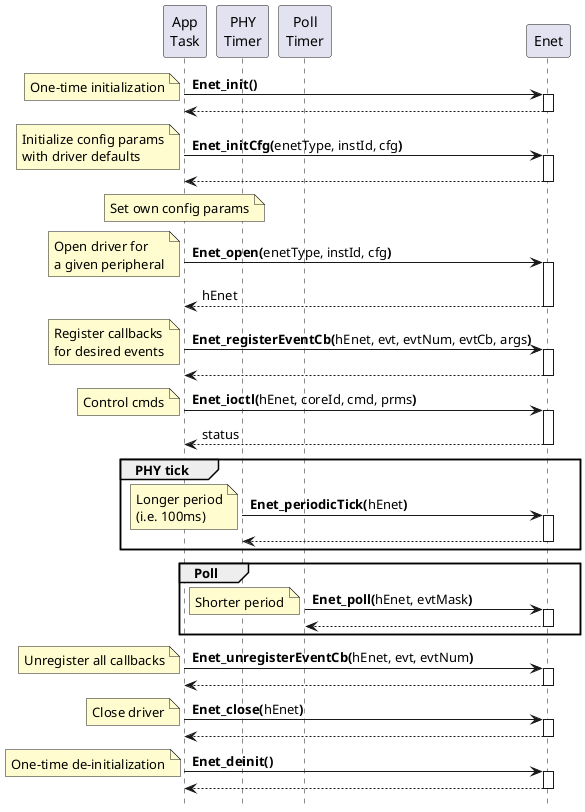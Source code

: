  @startuml
'Enet life-cycle sequence

skinparam sequence {
    BoxBorderColor black
    'GroupBorderThickness .8
    GroupBodyBackgroundColor transparent
}

skinparam note {
    BackgroundColor #FFFDD0
}

hide footbox

participant App1   as "App\nTask"        order 1
participant Timer1 as "PHY\nTimer"       order 2
participant Timer2 as "Poll\nTimer"      order 3
participant Enet   as "Enet"             order 4

App1  -> Enet           : <b>Enet_init()</b>
note left               : One-time initialization
activate Enet
Enet --> App1
deactivate Enet

App1  -> Enet           : <b>Enet_initCfg(</b>enetType, instId, cfg<b>)</b>
note left               : Initialize config params\nwith driver defaults
activate Enet
Enet --> App1           :
deactivate Enet

note over App1          : Set own config params

App1  -> Enet           : <b>Enet_open(</b>enetType, instId, cfg<b>)</b>
note left               : Open driver for\na given peripheral
activate Enet
Enet --> App1           : hEnet
deactivate Enet

App1  -> Enet           : <b>Enet_registerEventCb(</b>hEnet, evt, evtNum, evtCb, args<b>)</b>
note left               : Register callbacks\nfor desired events
activate Enet
Enet --> App1
deactivate Enet

App1  -> Enet           : <b>Enet_ioctl(</b>hEnet, coreId, cmd, prms<b>)</b>
note left               : Control cmds
activate Enet
Enet --> App1           : status
deactivate Enet

group PHY tick
Timer1 -> Enet          : <b>Enet_periodicTick(</b>hEnet<b>)</b>
note left               : Longer period\n(i.e. 100ms)
activate Enet
Enet  --> Timer1
deactivate Enet
end

group Poll
Timer2 -> Enet          : <b>Enet_poll(</b>hEnet, evtMask<b>)</b>
note left               : Shorter period
activate Enet
Enet  --> Timer2
deactivate Enet
end

App1  -> Enet           : <b>Enet_unregisterEventCb(</b>hEnet, evt, evtNum<b>)</b>
note left               : Unregister all callbacks
activate Enet
Enet --> App1
deactivate Enet

App1  -> Enet           : <b>Enet_close(</b>hEnet<b>)</b>
note left               : Close driver
activate Enet
Enet --> App1
deactivate Enet

App1  -> Enet           : <b>Enet_deinit()</b>
note left               : One-time de-initialization
activate Enet
Enet --> App1
deactivate Enet

@enduml

